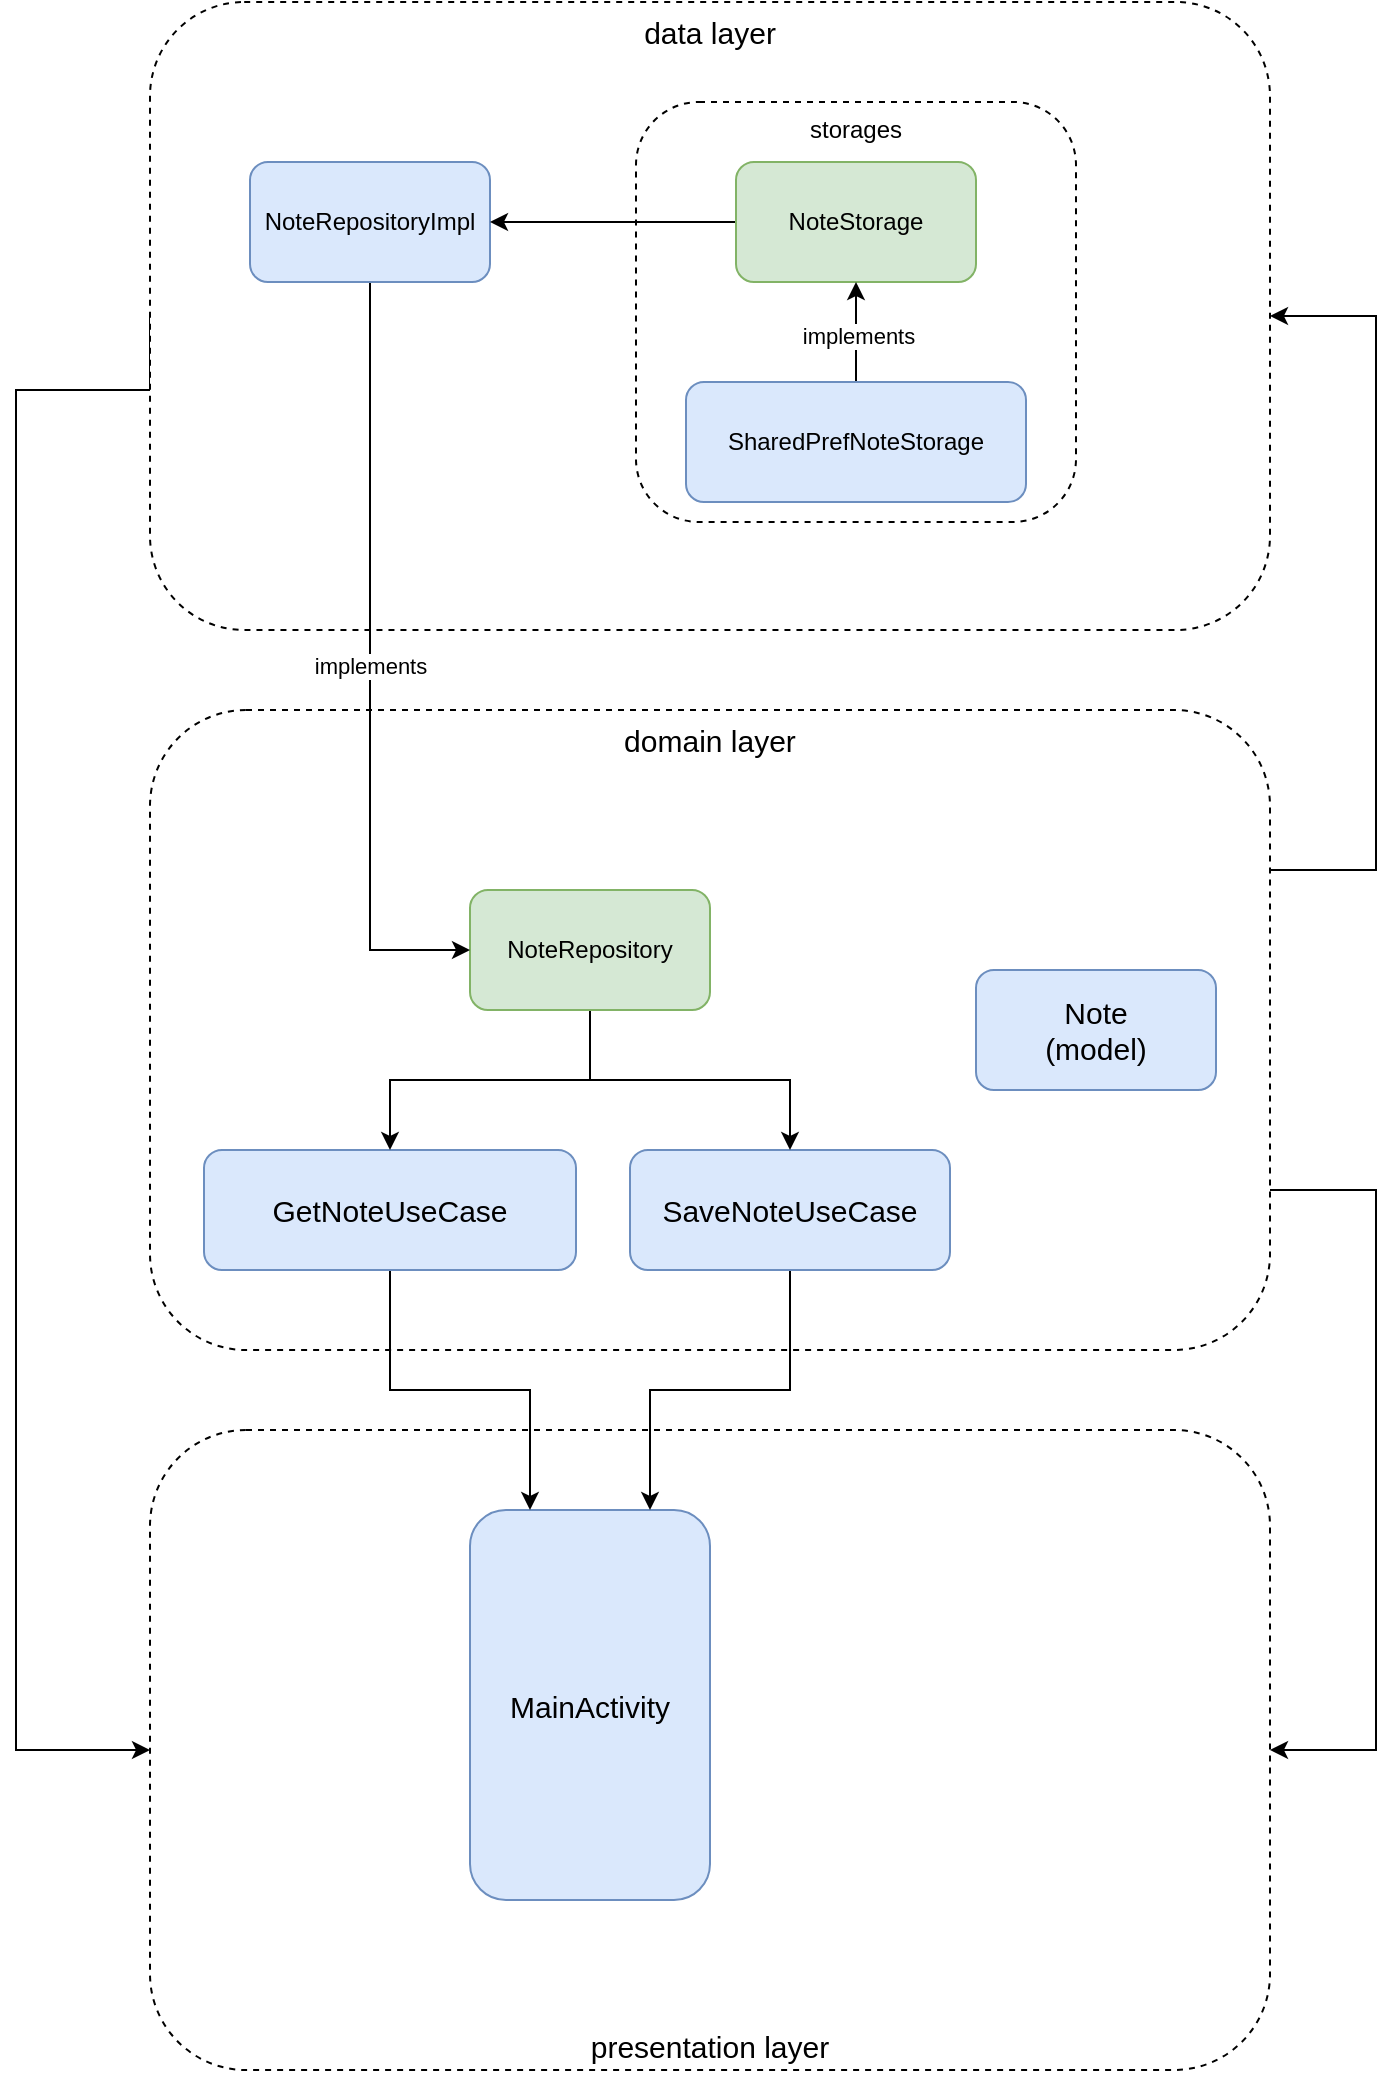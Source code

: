 <mxfile version="19.0.3" type="device"><diagram id="C5RBs43oDa-KdzZeNtuy" name="Page-1"><mxGraphModel dx="1773" dy="672" grid="1" gridSize="10" guides="1" tooltips="1" connect="1" arrows="1" fold="1" page="1" pageScale="1" pageWidth="827" pageHeight="1169" math="0" shadow="0"><root><mxCell id="WIyWlLk6GJQsqaUBKTNV-0"/><mxCell id="WIyWlLk6GJQsqaUBKTNV-1" parent="WIyWlLk6GJQsqaUBKTNV-0"/><mxCell id="vnj55v6ReMXGWEJXNiac-30" style="edgeStyle=orthogonalEdgeStyle;rounded=0;orthogonalLoop=1;jettySize=auto;html=1;exitX=0;exitY=0.5;exitDx=0;exitDy=0;entryX=0;entryY=0.5;entryDx=0;entryDy=0;fontSize=15;" parent="WIyWlLk6GJQsqaUBKTNV-1" source="vnj55v6ReMXGWEJXNiac-8" target="vnj55v6ReMXGWEJXNiac-11" edge="1"><mxGeometry relative="1" as="geometry"><Array as="points"><mxPoint x="-760" y="224"/><mxPoint x="-760" y="904"/></Array></mxGeometry></mxCell><mxCell id="vnj55v6ReMXGWEJXNiac-8" value="data layer" style="rounded=1;whiteSpace=wrap;html=1;verticalAlign=top;fontSize=15;dashed=1;" parent="WIyWlLk6GJQsqaUBKTNV-1" vertex="1"><mxGeometry x="-693" y="30" width="560" height="314" as="geometry"/></mxCell><mxCell id="vnj55v6ReMXGWEJXNiac-32" style="edgeStyle=orthogonalEdgeStyle;rounded=0;orthogonalLoop=1;jettySize=auto;html=1;entryX=1;entryY=0.5;entryDx=0;entryDy=0;fontSize=15;exitX=1;exitY=0.75;exitDx=0;exitDy=0;" parent="WIyWlLk6GJQsqaUBKTNV-1" source="vnj55v6ReMXGWEJXNiac-9" target="vnj55v6ReMXGWEJXNiac-11" edge="1"><mxGeometry relative="1" as="geometry"><mxPoint x="-120" y="580" as="sourcePoint"/><Array as="points"><mxPoint x="-80" y="624"/><mxPoint x="-80" y="904"/></Array></mxGeometry></mxCell><mxCell id="vnj55v6ReMXGWEJXNiac-33" style="edgeStyle=orthogonalEdgeStyle;rounded=0;orthogonalLoop=1;jettySize=auto;html=1;exitX=1;exitY=0.25;exitDx=0;exitDy=0;entryX=1;entryY=0.5;entryDx=0;entryDy=0;fontSize=15;" parent="WIyWlLk6GJQsqaUBKTNV-1" source="vnj55v6ReMXGWEJXNiac-9" target="vnj55v6ReMXGWEJXNiac-8" edge="1"><mxGeometry relative="1" as="geometry"><Array as="points"><mxPoint x="-80" y="464"/><mxPoint x="-80" y="187"/></Array></mxGeometry></mxCell><mxCell id="vnj55v6ReMXGWEJXNiac-9" value="domain layer" style="rounded=1;whiteSpace=wrap;html=1;verticalAlign=top;fontSize=15;dashed=1;" parent="WIyWlLk6GJQsqaUBKTNV-1" vertex="1"><mxGeometry x="-693" y="384" width="560" height="320" as="geometry"/></mxCell><mxCell id="vnj55v6ReMXGWEJXNiac-11" value="presentation layer" style="rounded=1;whiteSpace=wrap;html=1;verticalAlign=bottom;fontSize=15;dashed=1;" parent="WIyWlLk6GJQsqaUBKTNV-1" vertex="1"><mxGeometry x="-693" y="744" width="560" height="320" as="geometry"/></mxCell><mxCell id="vnj55v6ReMXGWEJXNiac-13" value="MainActivity" style="rounded=1;whiteSpace=wrap;html=1;fontSize=15;fillColor=#dae8fc;strokeColor=#6c8ebf;" parent="WIyWlLk6GJQsqaUBKTNV-1" vertex="1"><mxGeometry x="-533" y="784" width="120" height="195" as="geometry"/></mxCell><mxCell id="vnj55v6ReMXGWEJXNiac-14" value="Note&lt;br&gt;(model)" style="rounded=1;whiteSpace=wrap;html=1;fontSize=15;fillColor=#dae8fc;strokeColor=#6c8ebf;" parent="WIyWlLk6GJQsqaUBKTNV-1" vertex="1"><mxGeometry x="-280" y="514" width="120" height="60" as="geometry"/></mxCell><mxCell id="vnj55v6ReMXGWEJXNiac-21" style="edgeStyle=orthogonalEdgeStyle;rounded=0;orthogonalLoop=1;jettySize=auto;html=1;exitX=0.5;exitY=1;exitDx=0;exitDy=0;entryX=0.25;entryY=0;entryDx=0;entryDy=0;fontSize=15;" parent="WIyWlLk6GJQsqaUBKTNV-1" source="vnj55v6ReMXGWEJXNiac-15" target="vnj55v6ReMXGWEJXNiac-13" edge="1"><mxGeometry relative="1" as="geometry"/></mxCell><mxCell id="vnj55v6ReMXGWEJXNiac-15" value="GetNoteUseCase" style="rounded=1;whiteSpace=wrap;html=1;fontSize=15;fillColor=#dae8fc;strokeColor=#6c8ebf;" parent="WIyWlLk6GJQsqaUBKTNV-1" vertex="1"><mxGeometry x="-666" y="604" width="186" height="60" as="geometry"/></mxCell><mxCell id="vnj55v6ReMXGWEJXNiac-22" style="edgeStyle=orthogonalEdgeStyle;rounded=0;orthogonalLoop=1;jettySize=auto;html=1;exitX=0.5;exitY=1;exitDx=0;exitDy=0;entryX=0.75;entryY=0;entryDx=0;entryDy=0;fontSize=15;" parent="WIyWlLk6GJQsqaUBKTNV-1" source="vnj55v6ReMXGWEJXNiac-16" target="vnj55v6ReMXGWEJXNiac-13" edge="1"><mxGeometry relative="1" as="geometry"/></mxCell><mxCell id="vnj55v6ReMXGWEJXNiac-16" value="SaveNoteUseCase" style="rounded=1;whiteSpace=wrap;html=1;fontSize=15;fillColor=#dae8fc;strokeColor=#6c8ebf;" parent="WIyWlLk6GJQsqaUBKTNV-1" vertex="1"><mxGeometry x="-453" y="604" width="160" height="60" as="geometry"/></mxCell><mxCell id="vnj55v6ReMXGWEJXNiac-27" style="edgeStyle=orthogonalEdgeStyle;rounded=0;orthogonalLoop=1;jettySize=auto;html=1;exitX=0.5;exitY=1;exitDx=0;exitDy=0;entryX=0.5;entryY=0;entryDx=0;entryDy=0;fontSize=15;" parent="WIyWlLk6GJQsqaUBKTNV-1" source="vnj55v6ReMXGWEJXNiac-24" target="vnj55v6ReMXGWEJXNiac-15" edge="1"><mxGeometry relative="1" as="geometry"/></mxCell><mxCell id="vnj55v6ReMXGWEJXNiac-28" style="edgeStyle=orthogonalEdgeStyle;rounded=0;orthogonalLoop=1;jettySize=auto;html=1;exitX=0.5;exitY=1;exitDx=0;exitDy=0;entryX=0.5;entryY=0;entryDx=0;entryDy=0;fontSize=15;" parent="WIyWlLk6GJQsqaUBKTNV-1" source="vnj55v6ReMXGWEJXNiac-24" target="vnj55v6ReMXGWEJXNiac-16" edge="1"><mxGeometry relative="1" as="geometry"/></mxCell><mxCell id="vnj55v6ReMXGWEJXNiac-24" value="NoteRepository" style="rounded=1;whiteSpace=wrap;html=1;fillColor=#d5e8d4;strokeColor=#82b366;" parent="WIyWlLk6GJQsqaUBKTNV-1" vertex="1"><mxGeometry x="-533" y="474" width="120" height="60" as="geometry"/></mxCell><mxCell id="s_BeRykuZFocmq_BEXav-7" value="implements" style="edgeStyle=orthogonalEdgeStyle;rounded=0;orthogonalLoop=1;jettySize=auto;html=1;exitX=0.5;exitY=1;exitDx=0;exitDy=0;entryX=0;entryY=0.5;entryDx=0;entryDy=0;" edge="1" parent="WIyWlLk6GJQsqaUBKTNV-1" source="vnj55v6ReMXGWEJXNiac-29" target="vnj55v6ReMXGWEJXNiac-24"><mxGeometry relative="1" as="geometry"/></mxCell><mxCell id="vnj55v6ReMXGWEJXNiac-29" value="NoteRepositoryImpl" style="rounded=1;whiteSpace=wrap;html=1;fillColor=#dae8fc;strokeColor=#6c8ebf;" parent="WIyWlLk6GJQsqaUBKTNV-1" vertex="1"><mxGeometry x="-643" y="110" width="120" height="60" as="geometry"/></mxCell><mxCell id="s_BeRykuZFocmq_BEXav-6" value="storages" style="rounded=1;whiteSpace=wrap;html=1;dashed=1;verticalAlign=top;" vertex="1" parent="WIyWlLk6GJQsqaUBKTNV-1"><mxGeometry x="-450" y="80" width="220" height="210" as="geometry"/></mxCell><mxCell id="s_BeRykuZFocmq_BEXav-3" style="edgeStyle=orthogonalEdgeStyle;rounded=0;orthogonalLoop=1;jettySize=auto;html=1;" edge="1" parent="WIyWlLk6GJQsqaUBKTNV-1" source="s_BeRykuZFocmq_BEXav-0" target="vnj55v6ReMXGWEJXNiac-29"><mxGeometry relative="1" as="geometry"/></mxCell><mxCell id="s_BeRykuZFocmq_BEXav-0" value="NoteStorage" style="rounded=1;whiteSpace=wrap;html=1;fillColor=#d5e8d4;strokeColor=#82b366;" vertex="1" parent="WIyWlLk6GJQsqaUBKTNV-1"><mxGeometry x="-400" y="110" width="120" height="60" as="geometry"/></mxCell><mxCell id="s_BeRykuZFocmq_BEXav-4" style="edgeStyle=orthogonalEdgeStyle;rounded=0;orthogonalLoop=1;jettySize=auto;html=1;" edge="1" parent="WIyWlLk6GJQsqaUBKTNV-1" source="s_BeRykuZFocmq_BEXav-1" target="s_BeRykuZFocmq_BEXav-0"><mxGeometry relative="1" as="geometry"/></mxCell><mxCell id="s_BeRykuZFocmq_BEXav-10" value="implements" style="edgeLabel;html=1;align=center;verticalAlign=middle;resizable=0;points=[];" vertex="1" connectable="0" parent="s_BeRykuZFocmq_BEXav-4"><mxGeometry x="-0.052" y="-1" relative="1" as="geometry"><mxPoint as="offset"/></mxGeometry></mxCell><mxCell id="s_BeRykuZFocmq_BEXav-1" value="SharedPrefNoteStorage" style="rounded=1;whiteSpace=wrap;html=1;fillColor=#dae8fc;strokeColor=#6c8ebf;" vertex="1" parent="WIyWlLk6GJQsqaUBKTNV-1"><mxGeometry x="-425" y="220" width="170" height="60" as="geometry"/></mxCell></root></mxGraphModel></diagram></mxfile>